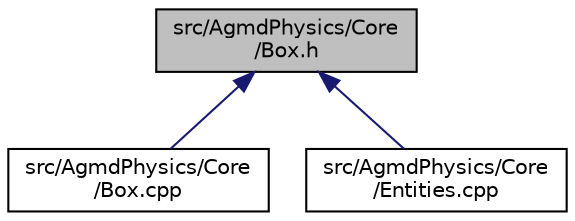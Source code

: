 digraph "src/AgmdPhysics/Core/Box.h"
{
  edge [fontname="Helvetica",fontsize="10",labelfontname="Helvetica",labelfontsize="10"];
  node [fontname="Helvetica",fontsize="10",shape=record];
  Node1 [label="src/AgmdPhysics/Core\l/Box.h",height=0.2,width=0.4,color="black", fillcolor="grey75", style="filled" fontcolor="black"];
  Node1 -> Node2 [dir="back",color="midnightblue",fontsize="10",style="solid"];
  Node2 [label="src/AgmdPhysics/Core\l/Box.cpp",height=0.2,width=0.4,color="black", fillcolor="white", style="filled",URL="$_box_8cpp.html"];
  Node1 -> Node3 [dir="back",color="midnightblue",fontsize="10",style="solid"];
  Node3 [label="src/AgmdPhysics/Core\l/Entities.cpp",height=0.2,width=0.4,color="black", fillcolor="white", style="filled",URL="$_agmd_physics_2_core_2_entities_8cpp.html"];
}
